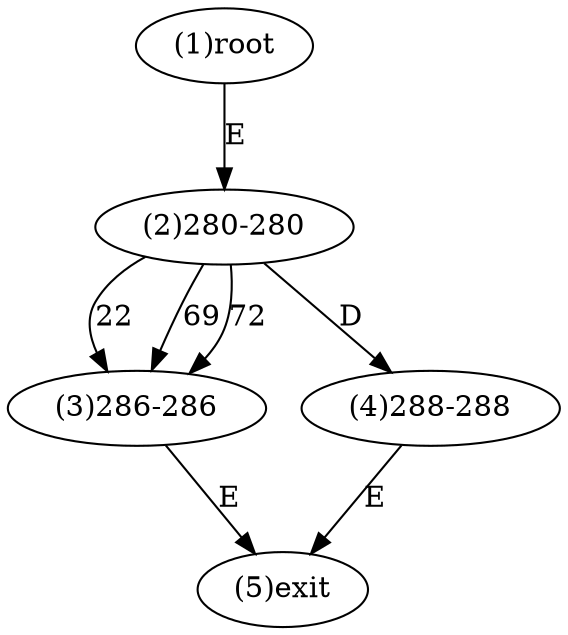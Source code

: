 digraph "" { 
1[ label="(1)root"];
2[ label="(2)280-280"];
3[ label="(3)286-286"];
4[ label="(4)288-288"];
5[ label="(5)exit"];
1->2[ label="E"];
2->3[ label="22"];
2->3[ label="69"];
2->3[ label="72"];
2->4[ label="D"];
3->5[ label="E"];
4->5[ label="E"];
}